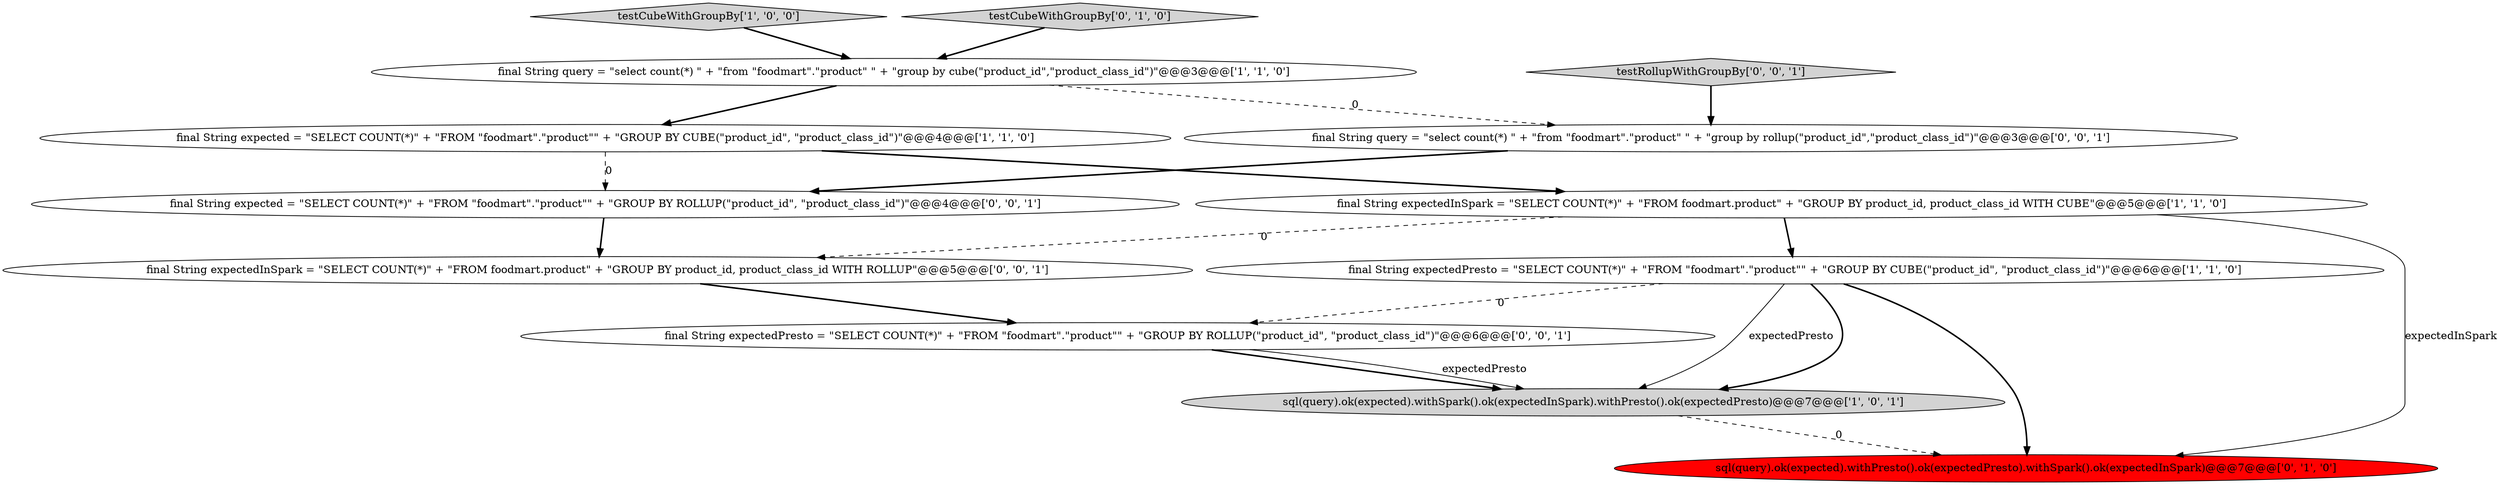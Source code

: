 digraph {
12 [style = filled, label = "testRollupWithGroupBy['0', '0', '1']", fillcolor = lightgray, shape = diamond image = "AAA0AAABBB3BBB"];
2 [style = filled, label = "sql(query).ok(expected).withSpark().ok(expectedInSpark).withPresto().ok(expectedPresto)@@@7@@@['1', '0', '1']", fillcolor = lightgray, shape = ellipse image = "AAA0AAABBB1BBB"];
9 [style = filled, label = "final String expectedPresto = \"SELECT COUNT(*)\" + \"FROM \"foodmart\".\"product\"\" + \"GROUP BY ROLLUP(\"product_id\", \"product_class_id\")\"@@@6@@@['0', '0', '1']", fillcolor = white, shape = ellipse image = "AAA0AAABBB3BBB"];
5 [style = filled, label = "testCubeWithGroupBy['1', '0', '0']", fillcolor = lightgray, shape = diamond image = "AAA0AAABBB1BBB"];
0 [style = filled, label = "final String expectedInSpark = \"SELECT COUNT(*)\" + \"FROM foodmart.product\" + \"GROUP BY product_id, product_class_id WITH CUBE\"@@@5@@@['1', '1', '0']", fillcolor = white, shape = ellipse image = "AAA0AAABBB1BBB"];
11 [style = filled, label = "final String expected = \"SELECT COUNT(*)\" + \"FROM \"foodmart\".\"product\"\" + \"GROUP BY ROLLUP(\"product_id\", \"product_class_id\")\"@@@4@@@['0', '0', '1']", fillcolor = white, shape = ellipse image = "AAA0AAABBB3BBB"];
10 [style = filled, label = "final String expectedInSpark = \"SELECT COUNT(*)\" + \"FROM foodmart.product\" + \"GROUP BY product_id, product_class_id WITH ROLLUP\"@@@5@@@['0', '0', '1']", fillcolor = white, shape = ellipse image = "AAA0AAABBB3BBB"];
7 [style = filled, label = "testCubeWithGroupBy['0', '1', '0']", fillcolor = lightgray, shape = diamond image = "AAA0AAABBB2BBB"];
1 [style = filled, label = "final String expected = \"SELECT COUNT(*)\" + \"FROM \"foodmart\".\"product\"\" + \"GROUP BY CUBE(\"product_id\", \"product_class_id\")\"@@@4@@@['1', '1', '0']", fillcolor = white, shape = ellipse image = "AAA0AAABBB1BBB"];
6 [style = filled, label = "sql(query).ok(expected).withPresto().ok(expectedPresto).withSpark().ok(expectedInSpark)@@@7@@@['0', '1', '0']", fillcolor = red, shape = ellipse image = "AAA1AAABBB2BBB"];
3 [style = filled, label = "final String expectedPresto = \"SELECT COUNT(*)\" + \"FROM \"foodmart\".\"product\"\" + \"GROUP BY CUBE(\"product_id\", \"product_class_id\")\"@@@6@@@['1', '1', '0']", fillcolor = white, shape = ellipse image = "AAA0AAABBB1BBB"];
8 [style = filled, label = "final String query = \"select count(*) \" + \"from \"foodmart\".\"product\" \" + \"group by rollup(\"product_id\",\"product_class_id\")\"@@@3@@@['0', '0', '1']", fillcolor = white, shape = ellipse image = "AAA0AAABBB3BBB"];
4 [style = filled, label = "final String query = \"select count(*) \" + \"from \"foodmart\".\"product\" \" + \"group by cube(\"product_id\",\"product_class_id\")\"@@@3@@@['1', '1', '0']", fillcolor = white, shape = ellipse image = "AAA0AAABBB1BBB"];
0->3 [style = bold, label=""];
3->6 [style = bold, label=""];
4->1 [style = bold, label=""];
10->9 [style = bold, label=""];
1->0 [style = bold, label=""];
7->4 [style = bold, label=""];
3->2 [style = solid, label="expectedPresto"];
3->2 [style = bold, label=""];
3->9 [style = dashed, label="0"];
8->11 [style = bold, label=""];
11->10 [style = bold, label=""];
9->2 [style = bold, label=""];
12->8 [style = bold, label=""];
9->2 [style = solid, label="expectedPresto"];
1->11 [style = dashed, label="0"];
0->10 [style = dashed, label="0"];
5->4 [style = bold, label=""];
4->8 [style = dashed, label="0"];
0->6 [style = solid, label="expectedInSpark"];
2->6 [style = dashed, label="0"];
}
